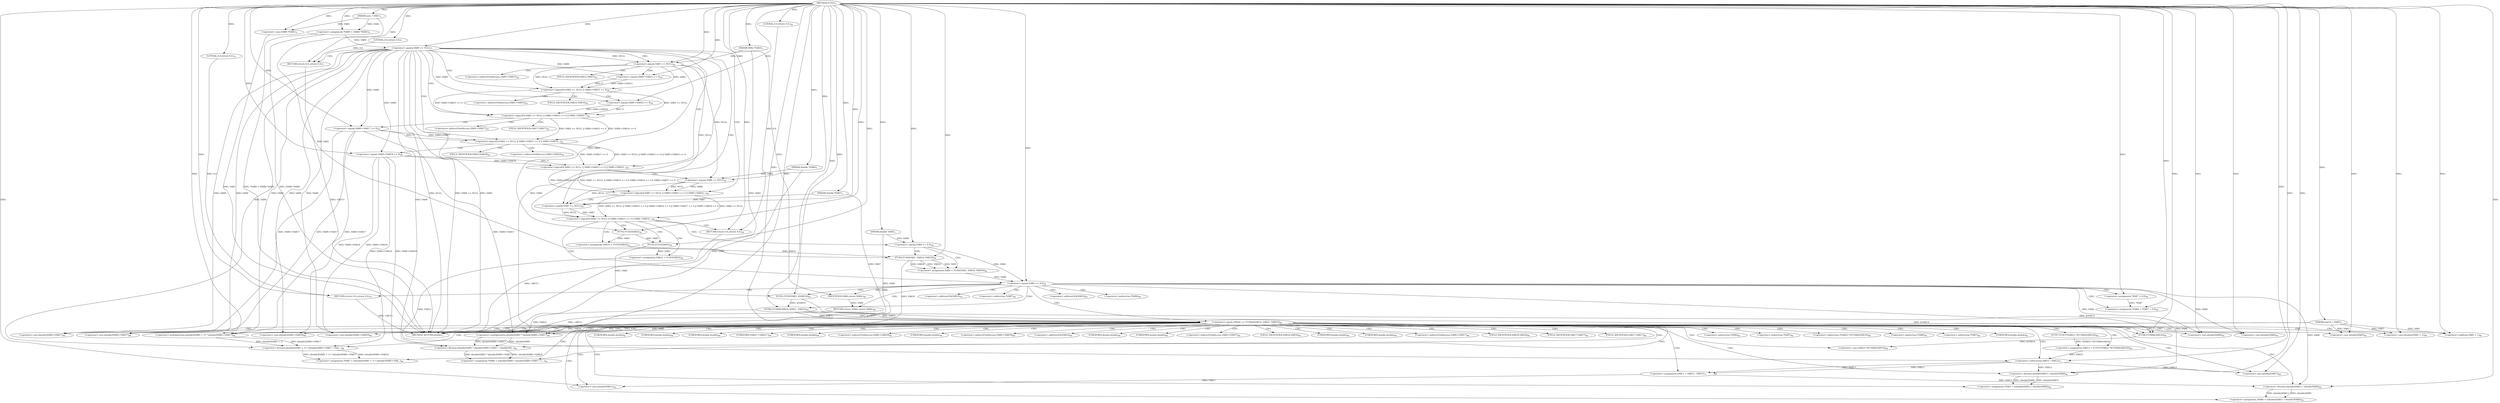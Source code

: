 digraph "FUN1" {  
"8" [label = <(METHOD,FUN1)<SUB>1</SUB>> ]
"195" [label = <(METHOD_RETURN,double)<SUB>1</SUB>> ]
"9" [label = <(PARAM,size_t VAR1)<SUB>1</SUB>> ]
"10" [label = <(PARAM,VAR2 *VAR3)<SUB>1</SUB>> ]
"11" [label = <(PARAM,double VAR4)<SUB>1</SUB>> ]
"12" [label = <(PARAM,uint32_t VAR5)<SUB>1</SUB>> ]
"13" [label = <(PARAM,double *VAR6)<SUB>1</SUB>> ]
"14" [label = <(PARAM,double *VAR7)<SUB>1</SUB>> ]
"17" [label = <(&lt;operator&gt;.assignment,*VAR9 = (VAR8 *)VAR1)<SUB>5</SUB>> ]
"73" [label = <(&lt;operator&gt;.assignment,VAR10 = FUN2(VAR3))<SUB>34</SUB>> ]
"77" [label = <(&lt;operator&gt;.assignment,VAR12 = FUN3(VAR3))<SUB>36</SUB>> ]
"106" [label = <(FUN5,FUN5(VAR3, &amp;VAR14))<SUB>63</SUB>> ]
"193" [label = <(RETURN,return VAR4;,return VAR4;)<SUB>99</SUB>> ]
"23" [label = <(&lt;operator&gt;.equals,VAR9 == NULL)<SUB>7</SUB>> ]
"35" [label = <(&lt;operator&gt;.logicalOr,VAR3 == NULL || VAR9-&gt;VAR15 == 0 || VAR9-&gt;VAR16...)<SUB>29</SUB>> ]
"82" [label = <(&lt;operator&gt;.equals,VAR4 == 0.0)<SUB>38</SUB>> ]
"93" [label = <(&lt;operator&gt;.equals,VAR4 == 0.0)<SUB>45</SUB>> ]
"111" [label = <(&lt;operator&gt;.equals,VAR20 == FUN6(&amp;VAR14, VAR21, VAR22))<SUB>65</SUB>> ]
"194" [label = <(IDENTIFIER,VAR4,return VAR4;)<SUB>99</SUB>> ]
"19" [label = <(&lt;operator&gt;.cast,(VAR8 *)VAR1)<SUB>5</SUB>> ]
"27" [label = <(RETURN,return 0.0;,return 0.0;)<SUB>7</SUB>> ]
"71" [label = <(RETURN,return 0.0;,return 0.0;)<SUB>29</SUB>> ]
"75" [label = <(FUN2,FUN2(VAR3))<SUB>34</SUB>> ]
"79" [label = <(FUN3,FUN3(VAR3))<SUB>36</SUB>> ]
"86" [label = <(&lt;operator&gt;.assignment,VAR4 = FUN4(VAR1, VAR10, VAR19))<SUB>40</SUB>> ]
"97" [label = <(&lt;operator&gt;.assignment,*VAR6 = *VAR7 = 0.0)<SUB>49</SUB>> ]
"104" [label = <(RETURN,return 0.0;,return 0.0;)<SUB>51</SUB>> ]
"119" [label = <(&lt;operator&gt;.assignment,VAR13 = FUN7(*(VAR23 *)FUN8(&amp;VAR14)))<SUB>69</SUB>> ]
"128" [label = <(&lt;operator&gt;.assignment,VAR11 = VAR13 - VAR12)<SUB>71</SUB>> ]
"133" [label = <(&lt;operator&gt;.assignment,*VAR6 = ((double)VAR11 / (double)VAR4))<SUB>82</SUB>> ]
"143" [label = <(&lt;operator&gt;.assignment,*VAR7 = ((double)VAR13 / (double)VAR4))<SUB>84</SUB>> ]
"28" [label = <(LITERAL,0.0,return 0.0;)<SUB>7</SUB>> ]
"36" [label = <(&lt;operator&gt;.logicalOr,VAR3 == NULL || VAR9-&gt;VAR15 == 0 || VAR9-&gt;VAR16...)<SUB>29</SUB>> ]
"67" [label = <(&lt;operator&gt;.equals,VAR7 == NULL)<SUB>29</SUB>> ]
"72" [label = <(LITERAL,0.0,return 0.0;)<SUB>29</SUB>> ]
"105" [label = <(LITERAL,0.0,return 0.0;)<SUB>51</SUB>> ]
"113" [label = <(FUN6,FUN6(&amp;VAR14, VAR21, VAR22))<SUB>65</SUB>> ]
"155" [label = <(&lt;operator&gt;.assignment,*VAR6 = ((double)VAR5 * (double)VAR9-&gt;VAR17 / (...)<SUB>94</SUB>> ]
"173" [label = <(&lt;operator&gt;.assignment,*VAR7 = ((double)(VAR5 + 1) * (double)VAR9-&gt;VAR...)<SUB>96</SUB>> ]
"37" [label = <(&lt;operator&gt;.logicalOr,VAR3 == NULL || VAR9-&gt;VAR15 == 0 || VAR9-&gt;VAR16...)<SUB>29</SUB>> ]
"64" [label = <(&lt;operator&gt;.equals,VAR6 == NULL)<SUB>29</SUB>> ]
"88" [label = <(FUN4,FUN4(VAR1, VAR10, VAR19))<SUB>40</SUB>> ]
"100" [label = <(&lt;operator&gt;.assignment,*VAR7 = 0.0)<SUB>49</SUB>> ]
"121" [label = <(FUN7,FUN7(*(VAR23 *)FUN8(&amp;VAR14)))<SUB>69</SUB>> ]
"130" [label = <(&lt;operator&gt;.subtraction,VAR13 - VAR12)<SUB>71</SUB>> ]
"136" [label = <(&lt;operator&gt;.division,(double)VAR11 / (double)VAR4)<SUB>82</SUB>> ]
"146" [label = <(&lt;operator&gt;.division,(double)VAR13 / (double)VAR4)<SUB>84</SUB>> ]
"38" [label = <(&lt;operator&gt;.logicalOr,VAR3 == NULL || VAR9-&gt;VAR15 == 0 || VAR9-&gt;VAR16...)<SUB>29</SUB>> ]
"59" [label = <(&lt;operator&gt;.equals,VAR9-&gt;VAR18 == 0)<SUB>29</SUB>> ]
"137" [label = <(&lt;operator&gt;.cast,(double)VAR11)<SUB>82</SUB>> ]
"140" [label = <(&lt;operator&gt;.cast,(double)VAR4)<SUB>82</SUB>> ]
"147" [label = <(&lt;operator&gt;.cast,(double)VAR13)<SUB>84</SUB>> ]
"150" [label = <(&lt;operator&gt;.cast,(double)VAR4)<SUB>84</SUB>> ]
"158" [label = <(&lt;operator&gt;.division,(double)VAR5 * (double)VAR9-&gt;VAR17 / (double)VA...)<SUB>94</SUB>> ]
"176" [label = <(&lt;operator&gt;.division,(double)(VAR5 + 1) * (double)VAR9-&gt;VAR17 / (dou...)<SUB>96</SUB>> ]
"39" [label = <(&lt;operator&gt;.logicalOr,VAR3 == NULL || VAR9-&gt;VAR15 == 0 || VAR9-&gt;VAR16...)<SUB>29</SUB>> ]
"54" [label = <(&lt;operator&gt;.equals,VAR9-&gt;VAR17 == 0)<SUB>29</SUB>> ]
"123" [label = <(&lt;operator&gt;.cast,(VAR23 *)FUN8(&amp;VAR14))<SUB>69</SUB>> ]
"159" [label = <(&lt;operator&gt;.multiplication,(double)VAR5 * (double)VAR9-&gt;VAR17)<SUB>94</SUB>> ]
"168" [label = <(&lt;operator&gt;.cast,(double)VAR9-&gt;VAR18)<SUB>94</SUB>> ]
"177" [label = <(&lt;operator&gt;.multiplication,(double)(VAR5 + 1) * (double)VAR9-&gt;VAR17)<SUB>96</SUB>> ]
"188" [label = <(&lt;operator&gt;.cast,(double)VAR9-&gt;VAR18)<SUB>96</SUB>> ]
"40" [label = <(&lt;operator&gt;.logicalOr,VAR3 == NULL || VAR9-&gt;VAR15 == 0)<SUB>29</SUB>> ]
"49" [label = <(&lt;operator&gt;.equals,VAR9-&gt;VAR16 == 0)<SUB>29</SUB>> ]
"125" [label = <(FUN8,FUN8(&amp;VAR14))<SUB>69</SUB>> ]
"160" [label = <(&lt;operator&gt;.cast,(double)VAR5)<SUB>94</SUB>> ]
"163" [label = <(&lt;operator&gt;.cast,(double)VAR9-&gt;VAR17)<SUB>94</SUB>> ]
"178" [label = <(&lt;operator&gt;.cast,(double)(VAR5 + 1))<SUB>96</SUB>> ]
"183" [label = <(&lt;operator&gt;.cast,(double)VAR9-&gt;VAR17)<SUB>96</SUB>> ]
"41" [label = <(&lt;operator&gt;.equals,VAR3 == NULL)<SUB>29</SUB>> ]
"44" [label = <(&lt;operator&gt;.equals,VAR9-&gt;VAR15 == 0)<SUB>29</SUB>> ]
"180" [label = <(&lt;operator&gt;.addition,VAR5 + 1)<SUB>96</SUB>> ]
"108" [label = <(&lt;operator&gt;.addressOf,&amp;VAR14)<SUB>63</SUB>> ]
"98" [label = <(&lt;operator&gt;.indirection,*VAR6)<SUB>49</SUB>> ]
"114" [label = <(&lt;operator&gt;.addressOf,&amp;VAR14)<SUB>65</SUB>> ]
"134" [label = <(&lt;operator&gt;.indirection,*VAR6)<SUB>82</SUB>> ]
"144" [label = <(&lt;operator&gt;.indirection,*VAR7)<SUB>84</SUB>> ]
"101" [label = <(&lt;operator&gt;.indirection,*VAR7)<SUB>49</SUB>> ]
"122" [label = <(&lt;operator&gt;.indirection,*(VAR23 *)FUN8(&amp;VAR14))<SUB>69</SUB>> ]
"156" [label = <(&lt;operator&gt;.indirection,*VAR6)<SUB>94</SUB>> ]
"174" [label = <(&lt;operator&gt;.indirection,*VAR7)<SUB>96</SUB>> ]
"60" [label = <(&lt;operator&gt;.indirectFieldAccess,VAR9-&gt;VAR18)<SUB>29</SUB>> ]
"138" [label = <(UNKNOWN,double,double)<SUB>82</SUB>> ]
"141" [label = <(UNKNOWN,double,double)<SUB>82</SUB>> ]
"148" [label = <(UNKNOWN,double,double)<SUB>84</SUB>> ]
"151" [label = <(UNKNOWN,double,double)<SUB>84</SUB>> ]
"55" [label = <(&lt;operator&gt;.indirectFieldAccess,VAR9-&gt;VAR17)<SUB>29</SUB>> ]
"62" [label = <(FIELD_IDENTIFIER,VAR18,VAR18)<SUB>29</SUB>> ]
"124" [label = <(UNKNOWN,VAR23 *,VAR23 *)<SUB>69</SUB>> ]
"169" [label = <(UNKNOWN,double,double)<SUB>94</SUB>> ]
"170" [label = <(&lt;operator&gt;.indirectFieldAccess,VAR9-&gt;VAR18)<SUB>94</SUB>> ]
"189" [label = <(UNKNOWN,double,double)<SUB>96</SUB>> ]
"190" [label = <(&lt;operator&gt;.indirectFieldAccess,VAR9-&gt;VAR18)<SUB>96</SUB>> ]
"50" [label = <(&lt;operator&gt;.indirectFieldAccess,VAR9-&gt;VAR16)<SUB>29</SUB>> ]
"57" [label = <(FIELD_IDENTIFIER,VAR17,VAR17)<SUB>29</SUB>> ]
"126" [label = <(&lt;operator&gt;.addressOf,&amp;VAR14)<SUB>69</SUB>> ]
"161" [label = <(UNKNOWN,double,double)<SUB>94</SUB>> ]
"164" [label = <(UNKNOWN,double,double)<SUB>94</SUB>> ]
"165" [label = <(&lt;operator&gt;.indirectFieldAccess,VAR9-&gt;VAR17)<SUB>94</SUB>> ]
"172" [label = <(FIELD_IDENTIFIER,VAR18,VAR18)<SUB>94</SUB>> ]
"179" [label = <(UNKNOWN,double,double)<SUB>96</SUB>> ]
"184" [label = <(UNKNOWN,double,double)<SUB>96</SUB>> ]
"185" [label = <(&lt;operator&gt;.indirectFieldAccess,VAR9-&gt;VAR17)<SUB>96</SUB>> ]
"192" [label = <(FIELD_IDENTIFIER,VAR18,VAR18)<SUB>96</SUB>> ]
"45" [label = <(&lt;operator&gt;.indirectFieldAccess,VAR9-&gt;VAR15)<SUB>29</SUB>> ]
"52" [label = <(FIELD_IDENTIFIER,VAR16,VAR16)<SUB>29</SUB>> ]
"167" [label = <(FIELD_IDENTIFIER,VAR17,VAR17)<SUB>94</SUB>> ]
"187" [label = <(FIELD_IDENTIFIER,VAR17,VAR17)<SUB>96</SUB>> ]
"47" [label = <(FIELD_IDENTIFIER,VAR15,VAR15)<SUB>29</SUB>> ]
  "193" -> "195"  [ label = "DDG: &lt;RET&gt;"] 
  "27" -> "195"  [ label = "DDG: &lt;RET&gt;"] 
  "71" -> "195"  [ label = "DDG: &lt;RET&gt;"] 
  "104" -> "195"  [ label = "DDG: &lt;RET&gt;"] 
  "10" -> "195"  [ label = "DDG: VAR3"] 
  "11" -> "195"  [ label = "DDG: VAR4"] 
  "12" -> "195"  [ label = "DDG: VAR5"] 
  "13" -> "195"  [ label = "DDG: VAR6"] 
  "14" -> "195"  [ label = "DDG: VAR7"] 
  "19" -> "195"  [ label = "DDG: VAR1"] 
  "17" -> "195"  [ label = "DDG: (VAR8 *)VAR1"] 
  "17" -> "195"  [ label = "DDG: *VAR9 = (VAR8 *)VAR1"] 
  "23" -> "195"  [ label = "DDG: VAR9"] 
  "23" -> "195"  [ label = "DDG: NULL"] 
  "23" -> "195"  [ label = "DDG: VAR9 == NULL"] 
  "88" -> "195"  [ label = "DDG: VAR19"] 
  "111" -> "195"  [ label = "DDG: VAR20"] 
  "113" -> "195"  [ label = "DDG: VAR22"] 
  "8" -> "9"  [ label = "DDG: "] 
  "8" -> "10"  [ label = "DDG: "] 
  "8" -> "11"  [ label = "DDG: "] 
  "8" -> "12"  [ label = "DDG: "] 
  "8" -> "13"  [ label = "DDG: "] 
  "8" -> "14"  [ label = "DDG: "] 
  "9" -> "17"  [ label = "DDG: VAR1"] 
  "8" -> "17"  [ label = "DDG: "] 
  "75" -> "73"  [ label = "DDG: VAR3"] 
  "79" -> "77"  [ label = "DDG: VAR3"] 
  "194" -> "193"  [ label = "DDG: VAR4"] 
  "79" -> "106"  [ label = "DDG: VAR3"] 
  "8" -> "106"  [ label = "DDG: "] 
  "93" -> "194"  [ label = "DDG: VAR4"] 
  "8" -> "194"  [ label = "DDG: "] 
  "9" -> "19"  [ label = "DDG: VAR1"] 
  "8" -> "19"  [ label = "DDG: "] 
  "17" -> "23"  [ label = "DDG: VAR9"] 
  "8" -> "23"  [ label = "DDG: "] 
  "28" -> "27"  [ label = "DDG: 0.0"] 
  "8" -> "27"  [ label = "DDG: "] 
  "36" -> "35"  [ label = "DDG: VAR3 == NULL || VAR9-&gt;VAR15 == 0 || VAR9-&gt;VAR16 == 0 || VAR9-&gt;VAR17 == 0 || VAR9-&gt;VAR18 == 0"] 
  "36" -> "35"  [ label = "DDG: VAR6 == NULL"] 
  "67" -> "35"  [ label = "DDG: VAR7"] 
  "67" -> "35"  [ label = "DDG: NULL"] 
  "72" -> "71"  [ label = "DDG: 0.0"] 
  "8" -> "71"  [ label = "DDG: "] 
  "41" -> "75"  [ label = "DDG: VAR3"] 
  "8" -> "75"  [ label = "DDG: "] 
  "75" -> "79"  [ label = "DDG: VAR3"] 
  "8" -> "79"  [ label = "DDG: "] 
  "11" -> "82"  [ label = "DDG: VAR4"] 
  "8" -> "82"  [ label = "DDG: "] 
  "88" -> "86"  [ label = "DDG: VAR1"] 
  "88" -> "86"  [ label = "DDG: VAR10"] 
  "88" -> "86"  [ label = "DDG: VAR19"] 
  "82" -> "93"  [ label = "DDG: VAR4"] 
  "86" -> "93"  [ label = "DDG: VAR4"] 
  "8" -> "93"  [ label = "DDG: "] 
  "100" -> "97"  [ label = "DDG: *VAR7"] 
  "8" -> "97"  [ label = "DDG: "] 
  "105" -> "104"  [ label = "DDG: 0.0"] 
  "8" -> "104"  [ label = "DDG: "] 
  "8" -> "111"  [ label = "DDG: "] 
  "113" -> "111"  [ label = "DDG: &amp;VAR14"] 
  "113" -> "111"  [ label = "DDG: VAR21"] 
  "113" -> "111"  [ label = "DDG: VAR22"] 
  "121" -> "119"  [ label = "DDG: *(VAR23 *)FUN8(&amp;VAR14)"] 
  "130" -> "128"  [ label = "DDG: VAR13"] 
  "130" -> "128"  [ label = "DDG: VAR12"] 
  "136" -> "133"  [ label = "DDG: (double)VAR11"] 
  "136" -> "133"  [ label = "DDG: (double)VAR4"] 
  "146" -> "143"  [ label = "DDG: (double)VAR13"] 
  "146" -> "143"  [ label = "DDG: (double)VAR4"] 
  "8" -> "28"  [ label = "DDG: "] 
  "37" -> "36"  [ label = "DDG: VAR3 == NULL || VAR9-&gt;VAR15 == 0 || VAR9-&gt;VAR16 == 0 || VAR9-&gt;VAR17 == 0"] 
  "37" -> "36"  [ label = "DDG: VAR9-&gt;VAR18 == 0"] 
  "64" -> "36"  [ label = "DDG: VAR6"] 
  "64" -> "36"  [ label = "DDG: NULL"] 
  "14" -> "67"  [ label = "DDG: VAR7"] 
  "8" -> "67"  [ label = "DDG: "] 
  "41" -> "67"  [ label = "DDG: NULL"] 
  "64" -> "67"  [ label = "DDG: NULL"] 
  "8" -> "72"  [ label = "DDG: "] 
  "8" -> "105"  [ label = "DDG: "] 
  "106" -> "113"  [ label = "DDG: &amp;VAR14"] 
  "8" -> "113"  [ label = "DDG: "] 
  "158" -> "155"  [ label = "DDG: (double)VAR5 * (double)VAR9-&gt;VAR17"] 
  "158" -> "155"  [ label = "DDG: (double)VAR9-&gt;VAR18"] 
  "176" -> "173"  [ label = "DDG: (double)(VAR5 + 1) * (double)VAR9-&gt;VAR17"] 
  "176" -> "173"  [ label = "DDG: (double)VAR9-&gt;VAR18"] 
  "38" -> "37"  [ label = "DDG: VAR3 == NULL || VAR9-&gt;VAR15 == 0 || VAR9-&gt;VAR16 == 0"] 
  "38" -> "37"  [ label = "DDG: VAR9-&gt;VAR17 == 0"] 
  "59" -> "37"  [ label = "DDG: VAR9-&gt;VAR18"] 
  "59" -> "37"  [ label = "DDG: 0"] 
  "13" -> "64"  [ label = "DDG: VAR6"] 
  "8" -> "64"  [ label = "DDG: "] 
  "41" -> "64"  [ label = "DDG: NULL"] 
  "8" -> "88"  [ label = "DDG: "] 
  "9" -> "88"  [ label = "DDG: VAR1"] 
  "73" -> "88"  [ label = "DDG: VAR10"] 
  "8" -> "100"  [ label = "DDG: "] 
  "119" -> "130"  [ label = "DDG: VAR13"] 
  "8" -> "130"  [ label = "DDG: "] 
  "77" -> "130"  [ label = "DDG: VAR12"] 
  "128" -> "136"  [ label = "DDG: VAR11"] 
  "8" -> "136"  [ label = "DDG: "] 
  "93" -> "136"  [ label = "DDG: VAR4"] 
  "130" -> "146"  [ label = "DDG: VAR13"] 
  "8" -> "146"  [ label = "DDG: "] 
  "93" -> "146"  [ label = "DDG: VAR4"] 
  "39" -> "38"  [ label = "DDG: VAR3 == NULL || VAR9-&gt;VAR15 == 0"] 
  "39" -> "38"  [ label = "DDG: VAR9-&gt;VAR16 == 0"] 
  "54" -> "38"  [ label = "DDG: VAR9-&gt;VAR17"] 
  "54" -> "38"  [ label = "DDG: 0"] 
  "23" -> "59"  [ label = "DDG: VAR9"] 
  "8" -> "59"  [ label = "DDG: "] 
  "128" -> "137"  [ label = "DDG: VAR11"] 
  "8" -> "137"  [ label = "DDG: "] 
  "93" -> "140"  [ label = "DDG: VAR4"] 
  "8" -> "140"  [ label = "DDG: "] 
  "130" -> "147"  [ label = "DDG: VAR13"] 
  "8" -> "147"  [ label = "DDG: "] 
  "8" -> "150"  [ label = "DDG: "] 
  "93" -> "150"  [ label = "DDG: VAR4"] 
  "159" -> "158"  [ label = "DDG: (double)VAR5"] 
  "159" -> "158"  [ label = "DDG: (double)VAR9-&gt;VAR17"] 
  "23" -> "158"  [ label = "DDG: VAR9"] 
  "59" -> "158"  [ label = "DDG: VAR9-&gt;VAR18"] 
  "177" -> "176"  [ label = "DDG: (double)(VAR5 + 1)"] 
  "177" -> "176"  [ label = "DDG: (double)VAR9-&gt;VAR17"] 
  "23" -> "176"  [ label = "DDG: VAR9"] 
  "59" -> "176"  [ label = "DDG: VAR9-&gt;VAR18"] 
  "40" -> "39"  [ label = "DDG: VAR3 == NULL"] 
  "40" -> "39"  [ label = "DDG: VAR9-&gt;VAR15 == 0"] 
  "49" -> "39"  [ label = "DDG: VAR9-&gt;VAR16"] 
  "49" -> "39"  [ label = "DDG: 0"] 
  "23" -> "54"  [ label = "DDG: VAR9"] 
  "8" -> "54"  [ label = "DDG: "] 
  "125" -> "123"  [ label = "DDG: &amp;VAR14"] 
  "12" -> "159"  [ label = "DDG: VAR5"] 
  "8" -> "159"  [ label = "DDG: "] 
  "23" -> "159"  [ label = "DDG: VAR9"] 
  "54" -> "159"  [ label = "DDG: VAR9-&gt;VAR17"] 
  "23" -> "168"  [ label = "DDG: VAR9"] 
  "59" -> "168"  [ label = "DDG: VAR9-&gt;VAR18"] 
  "8" -> "177"  [ label = "DDG: "] 
  "12" -> "177"  [ label = "DDG: VAR5"] 
  "23" -> "177"  [ label = "DDG: VAR9"] 
  "54" -> "177"  [ label = "DDG: VAR9-&gt;VAR17"] 
  "23" -> "188"  [ label = "DDG: VAR9"] 
  "59" -> "188"  [ label = "DDG: VAR9-&gt;VAR18"] 
  "41" -> "40"  [ label = "DDG: VAR3"] 
  "41" -> "40"  [ label = "DDG: NULL"] 
  "44" -> "40"  [ label = "DDG: VAR9-&gt;VAR15"] 
  "44" -> "40"  [ label = "DDG: 0"] 
  "23" -> "49"  [ label = "DDG: VAR9"] 
  "8" -> "49"  [ label = "DDG: "] 
  "113" -> "125"  [ label = "DDG: &amp;VAR14"] 
  "8" -> "125"  [ label = "DDG: "] 
  "106" -> "125"  [ label = "DDG: &amp;VAR14"] 
  "12" -> "160"  [ label = "DDG: VAR5"] 
  "8" -> "160"  [ label = "DDG: "] 
  "23" -> "163"  [ label = "DDG: VAR9"] 
  "54" -> "163"  [ label = "DDG: VAR9-&gt;VAR17"] 
  "8" -> "178"  [ label = "DDG: "] 
  "12" -> "178"  [ label = "DDG: VAR5"] 
  "23" -> "183"  [ label = "DDG: VAR9"] 
  "54" -> "183"  [ label = "DDG: VAR9-&gt;VAR17"] 
  "10" -> "41"  [ label = "DDG: VAR3"] 
  "8" -> "41"  [ label = "DDG: "] 
  "23" -> "41"  [ label = "DDG: NULL"] 
  "23" -> "44"  [ label = "DDG: VAR9"] 
  "8" -> "44"  [ label = "DDG: "] 
  "8" -> "180"  [ label = "DDG: "] 
  "12" -> "180"  [ label = "DDG: VAR5"] 
  "23" -> "37"  [ label = "CDG: "] 
  "23" -> "38"  [ label = "CDG: "] 
  "23" -> "27"  [ label = "CDG: "] 
  "23" -> "40"  [ label = "CDG: "] 
  "23" -> "35"  [ label = "CDG: "] 
  "23" -> "36"  [ label = "CDG: "] 
  "23" -> "41"  [ label = "CDG: "] 
  "23" -> "39"  [ label = "CDG: "] 
  "35" -> "73"  [ label = "CDG: "] 
  "35" -> "77"  [ label = "CDG: "] 
  "35" -> "75"  [ label = "CDG: "] 
  "35" -> "93"  [ label = "CDG: "] 
  "35" -> "79"  [ label = "CDG: "] 
  "35" -> "82"  [ label = "CDG: "] 
  "35" -> "71"  [ label = "CDG: "] 
  "82" -> "88"  [ label = "CDG: "] 
  "82" -> "86"  [ label = "CDG: "] 
  "93" -> "98"  [ label = "CDG: "] 
  "93" -> "113"  [ label = "CDG: "] 
  "93" -> "114"  [ label = "CDG: "] 
  "93" -> "104"  [ label = "CDG: "] 
  "93" -> "97"  [ label = "CDG: "] 
  "93" -> "101"  [ label = "CDG: "] 
  "93" -> "100"  [ label = "CDG: "] 
  "93" -> "108"  [ label = "CDG: "] 
  "93" -> "111"  [ label = "CDG: "] 
  "93" -> "193"  [ label = "CDG: "] 
  "93" -> "106"  [ label = "CDG: "] 
  "111" -> "167"  [ label = "CDG: "] 
  "111" -> "188"  [ label = "CDG: "] 
  "111" -> "136"  [ label = "CDG: "] 
  "111" -> "192"  [ label = "CDG: "] 
  "111" -> "146"  [ label = "CDG: "] 
  "111" -> "128"  [ label = "CDG: "] 
  "111" -> "169"  [ label = "CDG: "] 
  "111" -> "161"  [ label = "CDG: "] 
  "111" -> "163"  [ label = "CDG: "] 
  "111" -> "179"  [ label = "CDG: "] 
  "111" -> "178"  [ label = "CDG: "] 
  "111" -> "150"  [ label = "CDG: "] 
  "111" -> "185"  [ label = "CDG: "] 
  "111" -> "151"  [ label = "CDG: "] 
  "111" -> "189"  [ label = "CDG: "] 
  "111" -> "119"  [ label = "CDG: "] 
  "111" -> "121"  [ label = "CDG: "] 
  "111" -> "168"  [ label = "CDG: "] 
  "111" -> "170"  [ label = "CDG: "] 
  "111" -> "144"  [ label = "CDG: "] 
  "111" -> "134"  [ label = "CDG: "] 
  "111" -> "138"  [ label = "CDG: "] 
  "111" -> "148"  [ label = "CDG: "] 
  "111" -> "187"  [ label = "CDG: "] 
  "111" -> "190"  [ label = "CDG: "] 
  "111" -> "184"  [ label = "CDG: "] 
  "111" -> "173"  [ label = "CDG: "] 
  "111" -> "137"  [ label = "CDG: "] 
  "111" -> "130"  [ label = "CDG: "] 
  "111" -> "174"  [ label = "CDG: "] 
  "111" -> "164"  [ label = "CDG: "] 
  "111" -> "155"  [ label = "CDG: "] 
  "111" -> "180"  [ label = "CDG: "] 
  "111" -> "158"  [ label = "CDG: "] 
  "111" -> "160"  [ label = "CDG: "] 
  "111" -> "141"  [ label = "CDG: "] 
  "111" -> "183"  [ label = "CDG: "] 
  "111" -> "122"  [ label = "CDG: "] 
  "111" -> "123"  [ label = "CDG: "] 
  "111" -> "159"  [ label = "CDG: "] 
  "111" -> "176"  [ label = "CDG: "] 
  "111" -> "140"  [ label = "CDG: "] 
  "111" -> "143"  [ label = "CDG: "] 
  "111" -> "126"  [ label = "CDG: "] 
  "111" -> "177"  [ label = "CDG: "] 
  "111" -> "165"  [ label = "CDG: "] 
  "111" -> "147"  [ label = "CDG: "] 
  "111" -> "156"  [ label = "CDG: "] 
  "111" -> "124"  [ label = "CDG: "] 
  "111" -> "125"  [ label = "CDG: "] 
  "111" -> "133"  [ label = "CDG: "] 
  "111" -> "172"  [ label = "CDG: "] 
  "36" -> "67"  [ label = "CDG: "] 
  "37" -> "64"  [ label = "CDG: "] 
  "38" -> "60"  [ label = "CDG: "] 
  "38" -> "59"  [ label = "CDG: "] 
  "38" -> "62"  [ label = "CDG: "] 
  "39" -> "57"  [ label = "CDG: "] 
  "39" -> "54"  [ label = "CDG: "] 
  "39" -> "55"  [ label = "CDG: "] 
  "40" -> "52"  [ label = "CDG: "] 
  "40" -> "50"  [ label = "CDG: "] 
  "40" -> "49"  [ label = "CDG: "] 
  "41" -> "44"  [ label = "CDG: "] 
  "41" -> "47"  [ label = "CDG: "] 
  "41" -> "45"  [ label = "CDG: "] 
}
